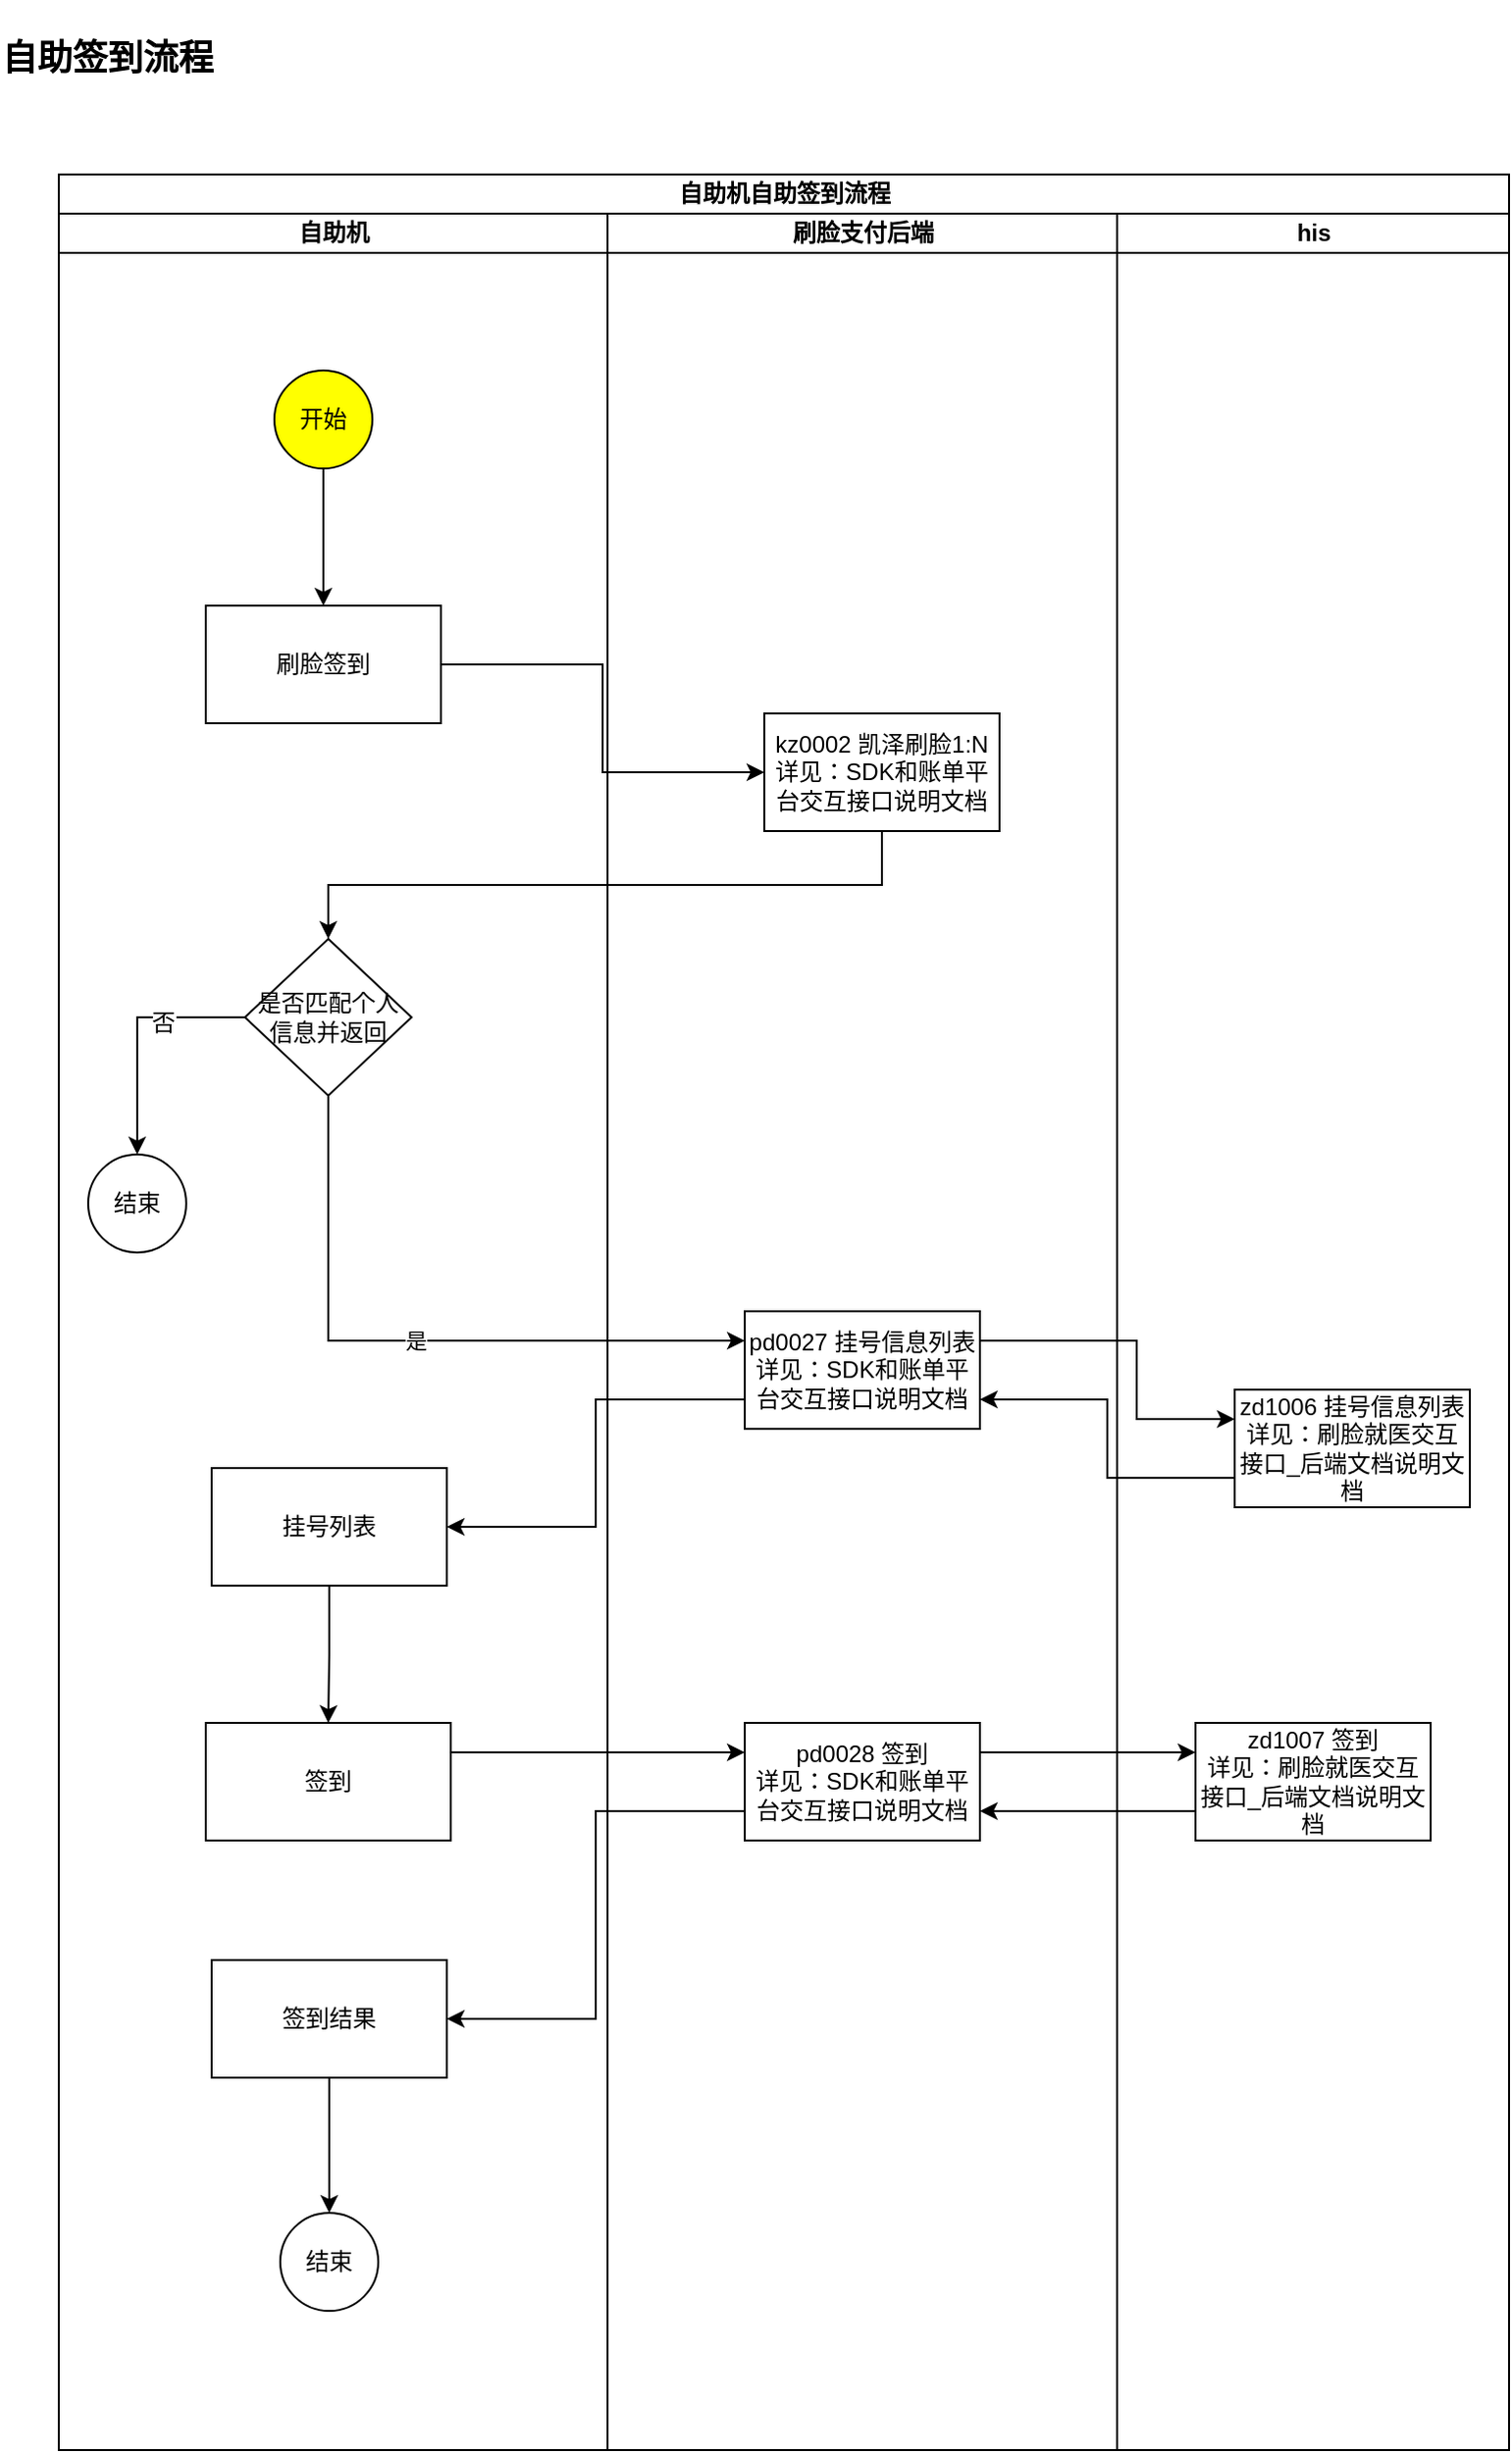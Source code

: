 <mxfile version="10.8.0" type="github"><diagram id="HqeSUj6IAX6cNqKTBqSt" name="ç¬¬ 1 é¡µ"><mxGraphModel dx="1250" dy="550" grid="1" gridSize="10" guides="1" tooltips="1" connect="1" arrows="1" fold="1" page="1" pageScale="1" pageWidth="827" pageHeight="1169" math="0" shadow="0"><root><mxCell id="0"/><mxCell id="1" parent="0"/><mxCell id="nH5kmeg9CrMftZYEmxbR-2" value="&lt;font style=&quot;font-size: 18px&quot;&gt;&lt;b&gt;自助签到流程&lt;/b&gt;&lt;/font&gt;" style="text;html=1;strokeColor=none;fillColor=none;align=center;verticalAlign=middle;whiteSpace=wrap;rounded=0;" parent="1" vertex="1"><mxGeometry x="30" y="40" width="110" height="60" as="geometry"/></mxCell><mxCell id="nH5kmeg9CrMftZYEmxbR-4" value="自助机自助签到流程" style="swimlane;html=1;childLayout=stackLayout;resizeParent=1;resizeParentMax=0;startSize=20;" parent="1" vertex="1"><mxGeometry x="60" y="129" width="740" height="1161" as="geometry"/></mxCell><mxCell id="nH5kmeg9CrMftZYEmxbR-5" value="自助机" style="swimlane;html=1;startSize=20;" parent="nH5kmeg9CrMftZYEmxbR-4" vertex="1"><mxGeometry y="20" width="280" height="1141" as="geometry"/></mxCell><mxCell id="nH5kmeg9CrMftZYEmxbR-13" style="edgeStyle=orthogonalEdgeStyle;rounded=0;orthogonalLoop=1;jettySize=auto;html=1;exitX=0.5;exitY=1;exitDx=0;exitDy=0;" parent="nH5kmeg9CrMftZYEmxbR-5" source="nH5kmeg9CrMftZYEmxbR-10" target="nH5kmeg9CrMftZYEmxbR-11" edge="1"><mxGeometry relative="1" as="geometry"/></mxCell><mxCell id="nH5kmeg9CrMftZYEmxbR-10" value="开始" style="ellipse;whiteSpace=wrap;html=1;aspect=fixed;fillColor=#FFFF00;" parent="nH5kmeg9CrMftZYEmxbR-5" vertex="1"><mxGeometry x="110" y="80" width="50" height="50" as="geometry"/></mxCell><mxCell id="nH5kmeg9CrMftZYEmxbR-11" value="刷脸签到" style="rounded=0;whiteSpace=wrap;html=1;fillColor=#FFFFFF;" parent="nH5kmeg9CrMftZYEmxbR-5" vertex="1"><mxGeometry x="75" y="200" width="120" height="60" as="geometry"/></mxCell><mxCell id="nH5kmeg9CrMftZYEmxbR-21" style="edgeStyle=orthogonalEdgeStyle;rounded=0;orthogonalLoop=1;jettySize=auto;html=1;exitX=0;exitY=0.5;exitDx=0;exitDy=0;" parent="nH5kmeg9CrMftZYEmxbR-5" source="nH5kmeg9CrMftZYEmxbR-17" target="nH5kmeg9CrMftZYEmxbR-20" edge="1"><mxGeometry relative="1" as="geometry"/></mxCell><mxCell id="nH5kmeg9CrMftZYEmxbR-23" value="否" style="text;html=1;resizable=0;points=[];align=center;verticalAlign=middle;labelBackgroundColor=#ffffff;" parent="nH5kmeg9CrMftZYEmxbR-21" vertex="1" connectable="0"><mxGeometry x="-0.318" y="3" relative="1" as="geometry"><mxPoint as="offset"/></mxGeometry></mxCell><mxCell id="nH5kmeg9CrMftZYEmxbR-17" value="是否匹配个人信息并返回" style="rhombus;whiteSpace=wrap;html=1;fillColor=#FFFFFF;" parent="nH5kmeg9CrMftZYEmxbR-5" vertex="1"><mxGeometry x="95" y="370" width="85" height="80" as="geometry"/></mxCell><mxCell id="nH5kmeg9CrMftZYEmxbR-20" value="结束" style="ellipse;whiteSpace=wrap;html=1;aspect=fixed;fillColor=#FFFFFF;" parent="nH5kmeg9CrMftZYEmxbR-5" vertex="1"><mxGeometry x="15" y="480" width="50" height="50" as="geometry"/></mxCell><mxCell id="nH5kmeg9CrMftZYEmxbR-38" style="edgeStyle=orthogonalEdgeStyle;rounded=0;orthogonalLoop=1;jettySize=auto;html=1;exitX=0.5;exitY=1;exitDx=0;exitDy=0;" parent="nH5kmeg9CrMftZYEmxbR-5" source="nH5kmeg9CrMftZYEmxbR-27" target="nH5kmeg9CrMftZYEmxbR-31" edge="1"><mxGeometry relative="1" as="geometry"/></mxCell><mxCell id="nH5kmeg9CrMftZYEmxbR-27" value="挂号列表" style="rounded=0;whiteSpace=wrap;html=1;fillColor=#FFFFFF;" parent="nH5kmeg9CrMftZYEmxbR-5" vertex="1"><mxGeometry x="78" y="640" width="120" height="60" as="geometry"/></mxCell><mxCell id="nH5kmeg9CrMftZYEmxbR-31" value="签到" style="rounded=0;whiteSpace=wrap;html=1;fillColor=#FFFFFF;" parent="nH5kmeg9CrMftZYEmxbR-5" vertex="1"><mxGeometry x="75" y="770" width="125" height="60" as="geometry"/></mxCell><mxCell id="nH5kmeg9CrMftZYEmxbR-40" style="edgeStyle=orthogonalEdgeStyle;rounded=0;orthogonalLoop=1;jettySize=auto;html=1;exitX=0.5;exitY=1;exitDx=0;exitDy=0;entryX=0.5;entryY=0;entryDx=0;entryDy=0;" parent="nH5kmeg9CrMftZYEmxbR-5" source="nH5kmeg9CrMftZYEmxbR-36" target="nH5kmeg9CrMftZYEmxbR-39" edge="1"><mxGeometry relative="1" as="geometry"/></mxCell><mxCell id="nH5kmeg9CrMftZYEmxbR-36" value="签到结果" style="rounded=0;whiteSpace=wrap;html=1;fillColor=#FFFFFF;" parent="nH5kmeg9CrMftZYEmxbR-5" vertex="1"><mxGeometry x="78" y="891" width="120" height="60" as="geometry"/></mxCell><mxCell id="nH5kmeg9CrMftZYEmxbR-39" value="结束" style="ellipse;whiteSpace=wrap;html=1;aspect=fixed;fillColor=#FFFFFF;" parent="nH5kmeg9CrMftZYEmxbR-5" vertex="1"><mxGeometry x="113" y="1020" width="50" height="50" as="geometry"/></mxCell><mxCell id="nH5kmeg9CrMftZYEmxbR-6" value="刷脸支付后端" style="swimlane;html=1;startSize=20;" parent="nH5kmeg9CrMftZYEmxbR-4" vertex="1"><mxGeometry x="280" y="20" width="260" height="1141" as="geometry"/></mxCell><mxCell id="nH5kmeg9CrMftZYEmxbR-12" value="kz0002 凯泽刷脸1:N&lt;br&gt;详见：SDK和账单平台交互接口说明文档" style="rounded=0;whiteSpace=wrap;html=1;fillColor=#FFFFFF;" parent="nH5kmeg9CrMftZYEmxbR-6" vertex="1"><mxGeometry x="80" y="255" width="120" height="60" as="geometry"/></mxCell><mxCell id="nH5kmeg9CrMftZYEmxbR-22" value="pd0027&amp;nbsp;&lt;span&gt;挂号信息列表&lt;/span&gt;&lt;br&gt;详见：SDK和账单平台交互接口说明文档" style="rounded=0;whiteSpace=wrap;html=1;fillColor=#FFFFFF;" parent="nH5kmeg9CrMftZYEmxbR-6" vertex="1"><mxGeometry x="70" y="560" width="120" height="60" as="geometry"/></mxCell><mxCell id="nH5kmeg9CrMftZYEmxbR-29" value="pd0028 签到&lt;br&gt;详见：SDK和账单平台交互接口说明文档" style="rounded=0;whiteSpace=wrap;html=1;fillColor=#FFFFFF;" parent="nH5kmeg9CrMftZYEmxbR-6" vertex="1"><mxGeometry x="70" y="770" width="120" height="60" as="geometry"/></mxCell><mxCell id="nH5kmeg9CrMftZYEmxbR-7" value="his" style="swimlane;html=1;startSize=20;" parent="nH5kmeg9CrMftZYEmxbR-4" vertex="1"><mxGeometry x="540" y="20" width="200" height="1141" as="geometry"/></mxCell><mxCell id="nH5kmeg9CrMftZYEmxbR-24" value="zd1006 挂号信息列表&lt;br&gt;详见：刷脸就医交互接口_后端文档说明文档" style="rounded=0;whiteSpace=wrap;html=1;fillColor=#FFFFFF;" parent="nH5kmeg9CrMftZYEmxbR-7" vertex="1"><mxGeometry x="60" y="600" width="120" height="60" as="geometry"/></mxCell><mxCell id="nH5kmeg9CrMftZYEmxbR-33" value="zd1007 签到&lt;br&gt;详见：刷脸就医交互接口_后端文档说明文档" style="rounded=0;whiteSpace=wrap;html=1;fillColor=#FFFFFF;" parent="nH5kmeg9CrMftZYEmxbR-7" vertex="1"><mxGeometry x="40" y="770" width="120" height="60" as="geometry"/></mxCell><mxCell id="nH5kmeg9CrMftZYEmxbR-14" style="edgeStyle=orthogonalEdgeStyle;rounded=0;orthogonalLoop=1;jettySize=auto;html=1;exitX=1;exitY=0.5;exitDx=0;exitDy=0;entryX=0;entryY=0.5;entryDx=0;entryDy=0;" parent="nH5kmeg9CrMftZYEmxbR-4" source="nH5kmeg9CrMftZYEmxbR-11" target="nH5kmeg9CrMftZYEmxbR-12" edge="1"><mxGeometry relative="1" as="geometry"/></mxCell><mxCell id="nH5kmeg9CrMftZYEmxbR-16" style="edgeStyle=orthogonalEdgeStyle;rounded=0;orthogonalLoop=1;jettySize=auto;html=1;exitX=0.5;exitY=1;exitDx=0;exitDy=0;entryX=0.5;entryY=0;entryDx=0;entryDy=0;" parent="nH5kmeg9CrMftZYEmxbR-4" source="nH5kmeg9CrMftZYEmxbR-12" target="nH5kmeg9CrMftZYEmxbR-17" edge="1"><mxGeometry relative="1" as="geometry"><mxPoint x="195" y="414" as="targetPoint"/></mxGeometry></mxCell><mxCell id="nH5kmeg9CrMftZYEmxbR-19" value="是" style="edgeStyle=orthogonalEdgeStyle;rounded=0;orthogonalLoop=1;jettySize=auto;html=1;exitX=0.5;exitY=1;exitDx=0;exitDy=0;entryX=0;entryY=0.25;entryDx=0;entryDy=0;" parent="nH5kmeg9CrMftZYEmxbR-4" source="nH5kmeg9CrMftZYEmxbR-17" target="nH5kmeg9CrMftZYEmxbR-22" edge="1"><mxGeometry relative="1" as="geometry"><mxPoint x="138" y="510" as="targetPoint"/></mxGeometry></mxCell><mxCell id="nH5kmeg9CrMftZYEmxbR-25" style="edgeStyle=orthogonalEdgeStyle;rounded=0;orthogonalLoop=1;jettySize=auto;html=1;exitX=1;exitY=0.25;exitDx=0;exitDy=0;entryX=0;entryY=0.25;entryDx=0;entryDy=0;" parent="nH5kmeg9CrMftZYEmxbR-4" source="nH5kmeg9CrMftZYEmxbR-22" target="nH5kmeg9CrMftZYEmxbR-24" edge="1"><mxGeometry relative="1" as="geometry"><Array as="points"><mxPoint x="550" y="595"/><mxPoint x="550" y="635"/></Array></mxGeometry></mxCell><mxCell id="nH5kmeg9CrMftZYEmxbR-26" style="edgeStyle=orthogonalEdgeStyle;rounded=0;orthogonalLoop=1;jettySize=auto;html=1;exitX=0;exitY=0.75;exitDx=0;exitDy=0;entryX=1;entryY=0.75;entryDx=0;entryDy=0;" parent="nH5kmeg9CrMftZYEmxbR-4" source="nH5kmeg9CrMftZYEmxbR-24" target="nH5kmeg9CrMftZYEmxbR-22" edge="1"><mxGeometry relative="1" as="geometry"/></mxCell><mxCell id="nH5kmeg9CrMftZYEmxbR-28" style="edgeStyle=orthogonalEdgeStyle;rounded=0;orthogonalLoop=1;jettySize=auto;html=1;exitX=0;exitY=0.75;exitDx=0;exitDy=0;entryX=1;entryY=0.5;entryDx=0;entryDy=0;" parent="nH5kmeg9CrMftZYEmxbR-4" source="nH5kmeg9CrMftZYEmxbR-22" target="nH5kmeg9CrMftZYEmxbR-27" edge="1"><mxGeometry relative="1" as="geometry"/></mxCell><mxCell id="nH5kmeg9CrMftZYEmxbR-32" style="edgeStyle=orthogonalEdgeStyle;rounded=0;orthogonalLoop=1;jettySize=auto;html=1;exitX=1;exitY=0.25;exitDx=0;exitDy=0;entryX=0;entryY=0.25;entryDx=0;entryDy=0;" parent="nH5kmeg9CrMftZYEmxbR-4" source="nH5kmeg9CrMftZYEmxbR-31" target="nH5kmeg9CrMftZYEmxbR-29" edge="1"><mxGeometry relative="1" as="geometry"/></mxCell><mxCell id="nH5kmeg9CrMftZYEmxbR-34" style="edgeStyle=orthogonalEdgeStyle;rounded=0;orthogonalLoop=1;jettySize=auto;html=1;exitX=1;exitY=0.25;exitDx=0;exitDy=0;entryX=0;entryY=0.25;entryDx=0;entryDy=0;" parent="nH5kmeg9CrMftZYEmxbR-4" source="nH5kmeg9CrMftZYEmxbR-29" target="nH5kmeg9CrMftZYEmxbR-33" edge="1"><mxGeometry relative="1" as="geometry"/></mxCell><mxCell id="nH5kmeg9CrMftZYEmxbR-35" style="edgeStyle=orthogonalEdgeStyle;rounded=0;orthogonalLoop=1;jettySize=auto;html=1;exitX=0;exitY=0.75;exitDx=0;exitDy=0;entryX=1;entryY=0.75;entryDx=0;entryDy=0;" parent="nH5kmeg9CrMftZYEmxbR-4" source="nH5kmeg9CrMftZYEmxbR-33" target="nH5kmeg9CrMftZYEmxbR-29" edge="1"><mxGeometry relative="1" as="geometry"/></mxCell><mxCell id="nH5kmeg9CrMftZYEmxbR-37" style="edgeStyle=orthogonalEdgeStyle;rounded=0;orthogonalLoop=1;jettySize=auto;html=1;exitX=0;exitY=0.75;exitDx=0;exitDy=0;entryX=1;entryY=0.5;entryDx=0;entryDy=0;" parent="nH5kmeg9CrMftZYEmxbR-4" source="nH5kmeg9CrMftZYEmxbR-29" target="nH5kmeg9CrMftZYEmxbR-36" edge="1"><mxGeometry relative="1" as="geometry"/></mxCell></root></mxGraphModel></diagram></mxfile>